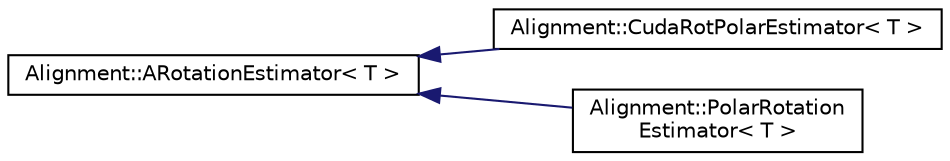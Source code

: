 digraph "Graphical Class Hierarchy"
{
  edge [fontname="Helvetica",fontsize="10",labelfontname="Helvetica",labelfontsize="10"];
  node [fontname="Helvetica",fontsize="10",shape=record];
  rankdir="LR";
  Node0 [label="Alignment::ARotationEstimator\< T \>",height=0.2,width=0.4,color="black", fillcolor="white", style="filled",URL="$classAlignment_1_1ARotationEstimator.html"];
  Node0 -> Node1 [dir="back",color="midnightblue",fontsize="10",style="solid",fontname="Helvetica"];
  Node1 [label="Alignment::CudaRotPolarEstimator\< T \>",height=0.2,width=0.4,color="black", fillcolor="white", style="filled",URL="$classAlignment_1_1CudaRotPolarEstimator.html"];
  Node0 -> Node2 [dir="back",color="midnightblue",fontsize="10",style="solid",fontname="Helvetica"];
  Node2 [label="Alignment::PolarRotation\lEstimator\< T \>",height=0.2,width=0.4,color="black", fillcolor="white", style="filled",URL="$classAlignment_1_1PolarRotationEstimator.html"];
}
